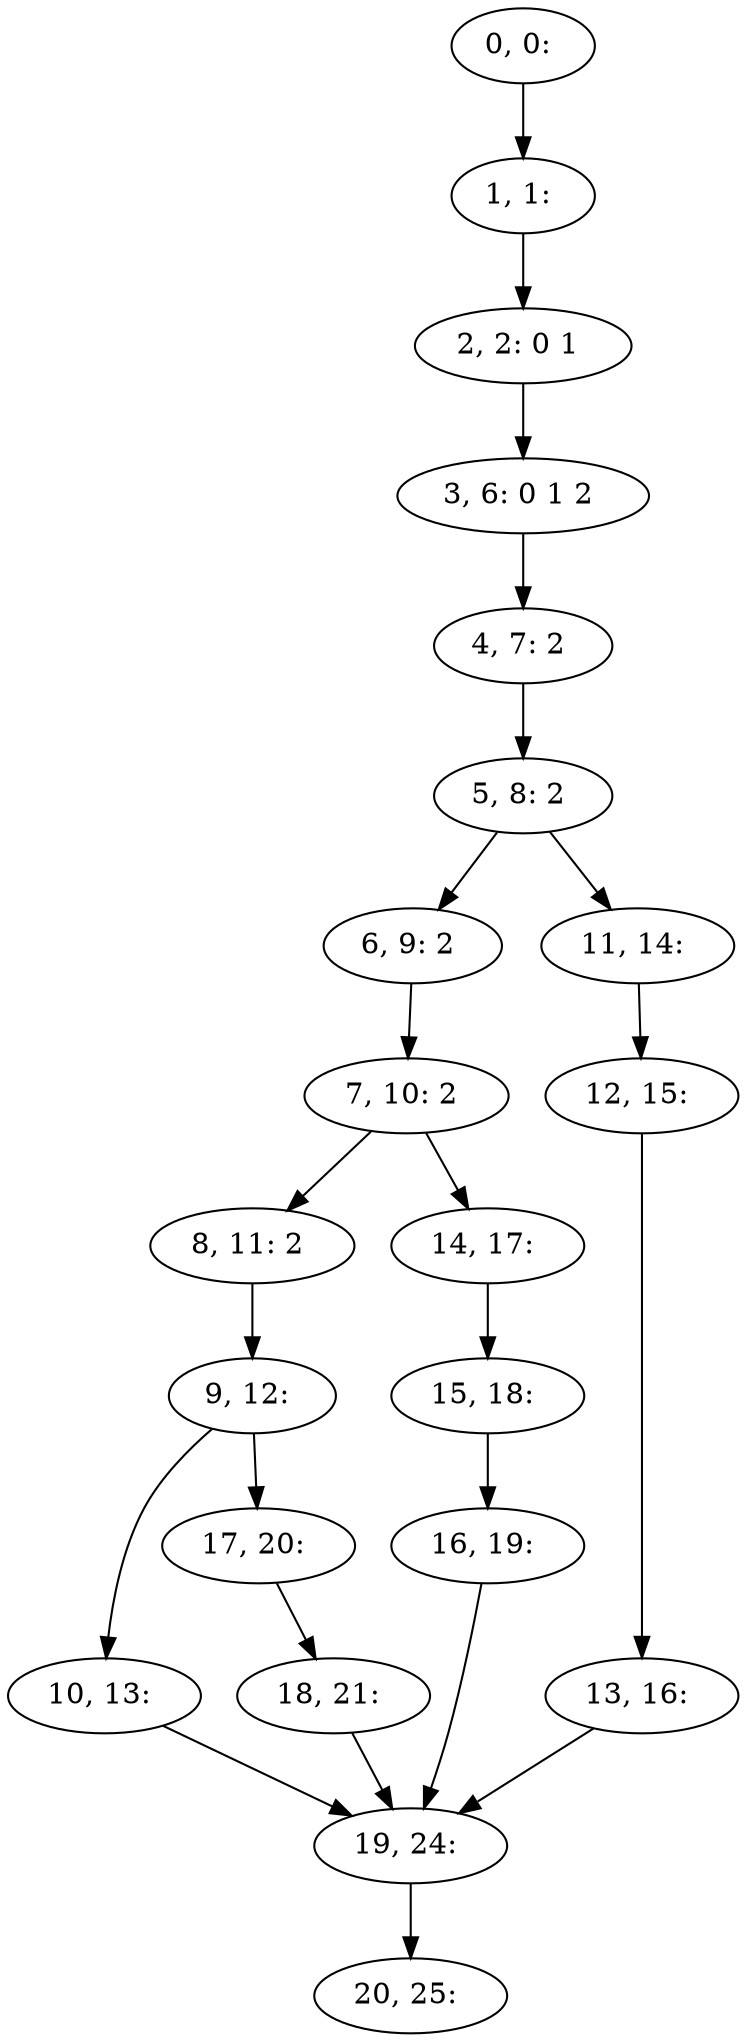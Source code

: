 digraph G {
0[label="0, 0: "];
1[label="1, 1: "];
2[label="2, 2: 0 1 "];
3[label="3, 6: 0 1 2 "];
4[label="4, 7: 2 "];
5[label="5, 8: 2 "];
6[label="6, 9: 2 "];
7[label="7, 10: 2 "];
8[label="8, 11: 2 "];
9[label="9, 12: "];
10[label="10, 13: "];
11[label="11, 14: "];
12[label="12, 15: "];
13[label="13, 16: "];
14[label="14, 17: "];
15[label="15, 18: "];
16[label="16, 19: "];
17[label="17, 20: "];
18[label="18, 21: "];
19[label="19, 24: "];
20[label="20, 25: "];
0->1 ;
1->2 ;
2->3 ;
3->4 ;
4->5 ;
5->6 ;
5->11 ;
6->7 ;
7->8 ;
7->14 ;
8->9 ;
9->10 ;
9->17 ;
10->19 ;
11->12 ;
12->13 ;
13->19 ;
14->15 ;
15->16 ;
16->19 ;
17->18 ;
18->19 ;
19->20 ;
}

